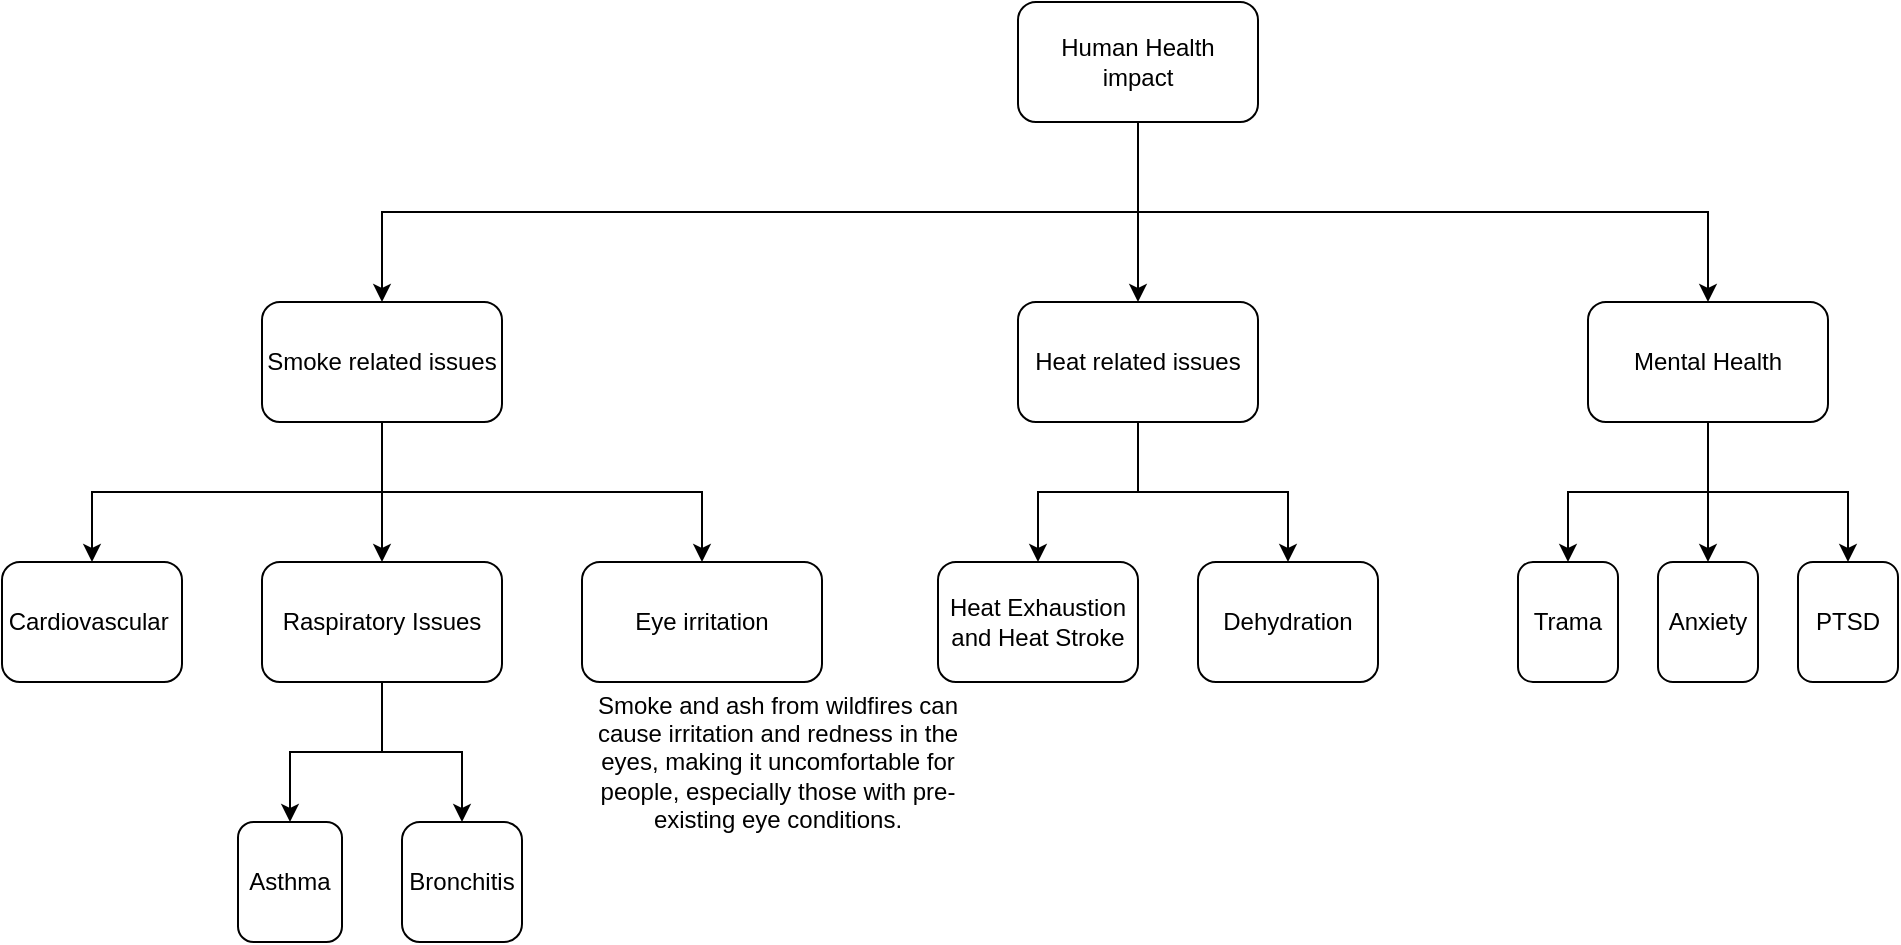 <mxfile version="22.0.6" type="github">
  <diagram name="第 1 页" id="l8xfBAseH4ksvrrm0t2u">
    <mxGraphModel dx="1877" dy="585" grid="1" gridSize="10" guides="1" tooltips="1" connect="1" arrows="1" fold="1" page="1" pageScale="1" pageWidth="827" pageHeight="1169" math="0" shadow="0">
      <root>
        <mxCell id="0" />
        <mxCell id="1" parent="0" />
        <mxCell id="niaGHHPIjS1ahwkak-Eg-12" style="edgeStyle=orthogonalEdgeStyle;rounded=0;orthogonalLoop=1;jettySize=auto;html=1;exitX=0.5;exitY=1;exitDx=0;exitDy=0;" edge="1" parent="1" source="niaGHHPIjS1ahwkak-Eg-1" target="niaGHHPIjS1ahwkak-Eg-11">
          <mxGeometry relative="1" as="geometry" />
        </mxCell>
        <mxCell id="niaGHHPIjS1ahwkak-Eg-13" style="edgeStyle=orthogonalEdgeStyle;rounded=0;orthogonalLoop=1;jettySize=auto;html=1;exitX=0.5;exitY=1;exitDx=0;exitDy=0;" edge="1" parent="1" source="niaGHHPIjS1ahwkak-Eg-1" target="niaGHHPIjS1ahwkak-Eg-5">
          <mxGeometry relative="1" as="geometry" />
        </mxCell>
        <mxCell id="niaGHHPIjS1ahwkak-Eg-14" style="edgeStyle=orthogonalEdgeStyle;rounded=0;orthogonalLoop=1;jettySize=auto;html=1;exitX=0.5;exitY=1;exitDx=0;exitDy=0;" edge="1" parent="1" source="niaGHHPIjS1ahwkak-Eg-1" target="niaGHHPIjS1ahwkak-Eg-4">
          <mxGeometry relative="1" as="geometry" />
        </mxCell>
        <mxCell id="niaGHHPIjS1ahwkak-Eg-1" value="Human Health &lt;br&gt;impact" style="rounded=1;whiteSpace=wrap;html=1;" vertex="1" parent="1">
          <mxGeometry x="360" y="500" width="120" height="60" as="geometry" />
        </mxCell>
        <mxCell id="niaGHHPIjS1ahwkak-Eg-22" style="edgeStyle=orthogonalEdgeStyle;rounded=0;orthogonalLoop=1;jettySize=auto;html=1;exitX=0.5;exitY=1;exitDx=0;exitDy=0;entryX=0.5;entryY=0;entryDx=0;entryDy=0;" edge="1" parent="1" source="niaGHHPIjS1ahwkak-Eg-2" target="niaGHHPIjS1ahwkak-Eg-3">
          <mxGeometry relative="1" as="geometry" />
        </mxCell>
        <mxCell id="niaGHHPIjS1ahwkak-Eg-23" style="edgeStyle=orthogonalEdgeStyle;rounded=0;orthogonalLoop=1;jettySize=auto;html=1;exitX=0.5;exitY=1;exitDx=0;exitDy=0;" edge="1" parent="1" source="niaGHHPIjS1ahwkak-Eg-2" target="niaGHHPIjS1ahwkak-Eg-18">
          <mxGeometry relative="1" as="geometry" />
        </mxCell>
        <mxCell id="niaGHHPIjS1ahwkak-Eg-2" value="Raspiratory Issues" style="rounded=1;whiteSpace=wrap;html=1;" vertex="1" parent="1">
          <mxGeometry x="-18" y="780" width="120" height="60" as="geometry" />
        </mxCell>
        <mxCell id="niaGHHPIjS1ahwkak-Eg-3" value="Asthma" style="rounded=1;whiteSpace=wrap;html=1;" vertex="1" parent="1">
          <mxGeometry x="-30" y="910" width="52" height="60" as="geometry" />
        </mxCell>
        <mxCell id="niaGHHPIjS1ahwkak-Eg-25" style="edgeStyle=orthogonalEdgeStyle;rounded=0;orthogonalLoop=1;jettySize=auto;html=1;exitX=0.5;exitY=1;exitDx=0;exitDy=0;entryX=0.5;entryY=0;entryDx=0;entryDy=0;" edge="1" parent="1" source="niaGHHPIjS1ahwkak-Eg-4" target="niaGHHPIjS1ahwkak-Eg-6">
          <mxGeometry relative="1" as="geometry" />
        </mxCell>
        <mxCell id="niaGHHPIjS1ahwkak-Eg-26" style="edgeStyle=orthogonalEdgeStyle;rounded=0;orthogonalLoop=1;jettySize=auto;html=1;exitX=0.5;exitY=1;exitDx=0;exitDy=0;" edge="1" parent="1" source="niaGHHPIjS1ahwkak-Eg-4" target="niaGHHPIjS1ahwkak-Eg-7">
          <mxGeometry relative="1" as="geometry" />
        </mxCell>
        <mxCell id="niaGHHPIjS1ahwkak-Eg-27" style="edgeStyle=orthogonalEdgeStyle;rounded=0;orthogonalLoop=1;jettySize=auto;html=1;exitX=0.5;exitY=1;exitDx=0;exitDy=0;" edge="1" parent="1" source="niaGHHPIjS1ahwkak-Eg-4" target="niaGHHPIjS1ahwkak-Eg-24">
          <mxGeometry relative="1" as="geometry" />
        </mxCell>
        <mxCell id="niaGHHPIjS1ahwkak-Eg-4" value="Mental Health" style="rounded=1;whiteSpace=wrap;html=1;" vertex="1" parent="1">
          <mxGeometry x="645" y="650" width="120" height="60" as="geometry" />
        </mxCell>
        <mxCell id="niaGHHPIjS1ahwkak-Eg-32" style="edgeStyle=orthogonalEdgeStyle;rounded=0;orthogonalLoop=1;jettySize=auto;html=1;exitX=0.5;exitY=1;exitDx=0;exitDy=0;" edge="1" parent="1" source="niaGHHPIjS1ahwkak-Eg-5" target="niaGHHPIjS1ahwkak-Eg-29">
          <mxGeometry relative="1" as="geometry" />
        </mxCell>
        <mxCell id="niaGHHPIjS1ahwkak-Eg-33" style="edgeStyle=orthogonalEdgeStyle;rounded=0;orthogonalLoop=1;jettySize=auto;html=1;exitX=0.5;exitY=1;exitDx=0;exitDy=0;" edge="1" parent="1" source="niaGHHPIjS1ahwkak-Eg-5" target="niaGHHPIjS1ahwkak-Eg-31">
          <mxGeometry relative="1" as="geometry" />
        </mxCell>
        <mxCell id="niaGHHPIjS1ahwkak-Eg-5" value="Heat related issues" style="rounded=1;whiteSpace=wrap;html=1;" vertex="1" parent="1">
          <mxGeometry x="360" y="650" width="120" height="60" as="geometry" />
        </mxCell>
        <mxCell id="niaGHHPIjS1ahwkak-Eg-6" value="Trama" style="rounded=1;whiteSpace=wrap;html=1;" vertex="1" parent="1">
          <mxGeometry x="610" y="780" width="50" height="60" as="geometry" />
        </mxCell>
        <mxCell id="niaGHHPIjS1ahwkak-Eg-7" value="Anxiety" style="rounded=1;whiteSpace=wrap;html=1;" vertex="1" parent="1">
          <mxGeometry x="680" y="780" width="50" height="60" as="geometry" />
        </mxCell>
        <mxCell id="niaGHHPIjS1ahwkak-Eg-9" value="Cardiovascular&amp;nbsp;" style="rounded=1;whiteSpace=wrap;html=1;" vertex="1" parent="1">
          <mxGeometry x="-148" y="780" width="90" height="60" as="geometry" />
        </mxCell>
        <mxCell id="niaGHHPIjS1ahwkak-Eg-19" style="edgeStyle=orthogonalEdgeStyle;rounded=0;orthogonalLoop=1;jettySize=auto;html=1;exitX=0.5;exitY=1;exitDx=0;exitDy=0;" edge="1" parent="1" source="niaGHHPIjS1ahwkak-Eg-11" target="niaGHHPIjS1ahwkak-Eg-2">
          <mxGeometry relative="1" as="geometry" />
        </mxCell>
        <mxCell id="niaGHHPIjS1ahwkak-Eg-20" style="edgeStyle=orthogonalEdgeStyle;rounded=0;orthogonalLoop=1;jettySize=auto;html=1;exitX=0.5;exitY=1;exitDx=0;exitDy=0;" edge="1" parent="1" source="niaGHHPIjS1ahwkak-Eg-11" target="niaGHHPIjS1ahwkak-Eg-9">
          <mxGeometry relative="1" as="geometry" />
        </mxCell>
        <mxCell id="niaGHHPIjS1ahwkak-Eg-21" style="edgeStyle=orthogonalEdgeStyle;rounded=0;orthogonalLoop=1;jettySize=auto;html=1;exitX=0.5;exitY=1;exitDx=0;exitDy=0;entryX=0.5;entryY=0;entryDx=0;entryDy=0;" edge="1" parent="1" source="niaGHHPIjS1ahwkak-Eg-11" target="niaGHHPIjS1ahwkak-Eg-15">
          <mxGeometry relative="1" as="geometry" />
        </mxCell>
        <mxCell id="niaGHHPIjS1ahwkak-Eg-11" value="Smoke related issues" style="rounded=1;whiteSpace=wrap;html=1;" vertex="1" parent="1">
          <mxGeometry x="-18" y="650" width="120" height="60" as="geometry" />
        </mxCell>
        <mxCell id="niaGHHPIjS1ahwkak-Eg-15" value="Eye irritation" style="rounded=1;whiteSpace=wrap;html=1;" vertex="1" parent="1">
          <mxGeometry x="142" y="780" width="120" height="60" as="geometry" />
        </mxCell>
        <mxCell id="niaGHHPIjS1ahwkak-Eg-16" value="Smoke and ash from wildfires can cause irritation and redness in the eyes, making it uncomfortable for people, especially those with pre-existing eye conditions." style="text;html=1;strokeColor=none;fillColor=none;align=center;verticalAlign=middle;whiteSpace=wrap;rounded=0;" vertex="1" parent="1">
          <mxGeometry x="142" y="840" width="196" height="80" as="geometry" />
        </mxCell>
        <mxCell id="niaGHHPIjS1ahwkak-Eg-18" value="Bronchitis" style="rounded=1;whiteSpace=wrap;html=1;" vertex="1" parent="1">
          <mxGeometry x="52" y="910" width="60" height="60" as="geometry" />
        </mxCell>
        <mxCell id="niaGHHPIjS1ahwkak-Eg-24" value="PTSD" style="rounded=1;whiteSpace=wrap;html=1;" vertex="1" parent="1">
          <mxGeometry x="750" y="780" width="50" height="60" as="geometry" />
        </mxCell>
        <mxCell id="niaGHHPIjS1ahwkak-Eg-29" value="Heat Exhaustion and Heat Stroke" style="rounded=1;whiteSpace=wrap;html=1;" vertex="1" parent="1">
          <mxGeometry x="320" y="780" width="100" height="60" as="geometry" />
        </mxCell>
        <mxCell id="niaGHHPIjS1ahwkak-Eg-31" value="Dehydration" style="rounded=1;whiteSpace=wrap;html=1;" vertex="1" parent="1">
          <mxGeometry x="450" y="780" width="90" height="60" as="geometry" />
        </mxCell>
      </root>
    </mxGraphModel>
  </diagram>
</mxfile>
